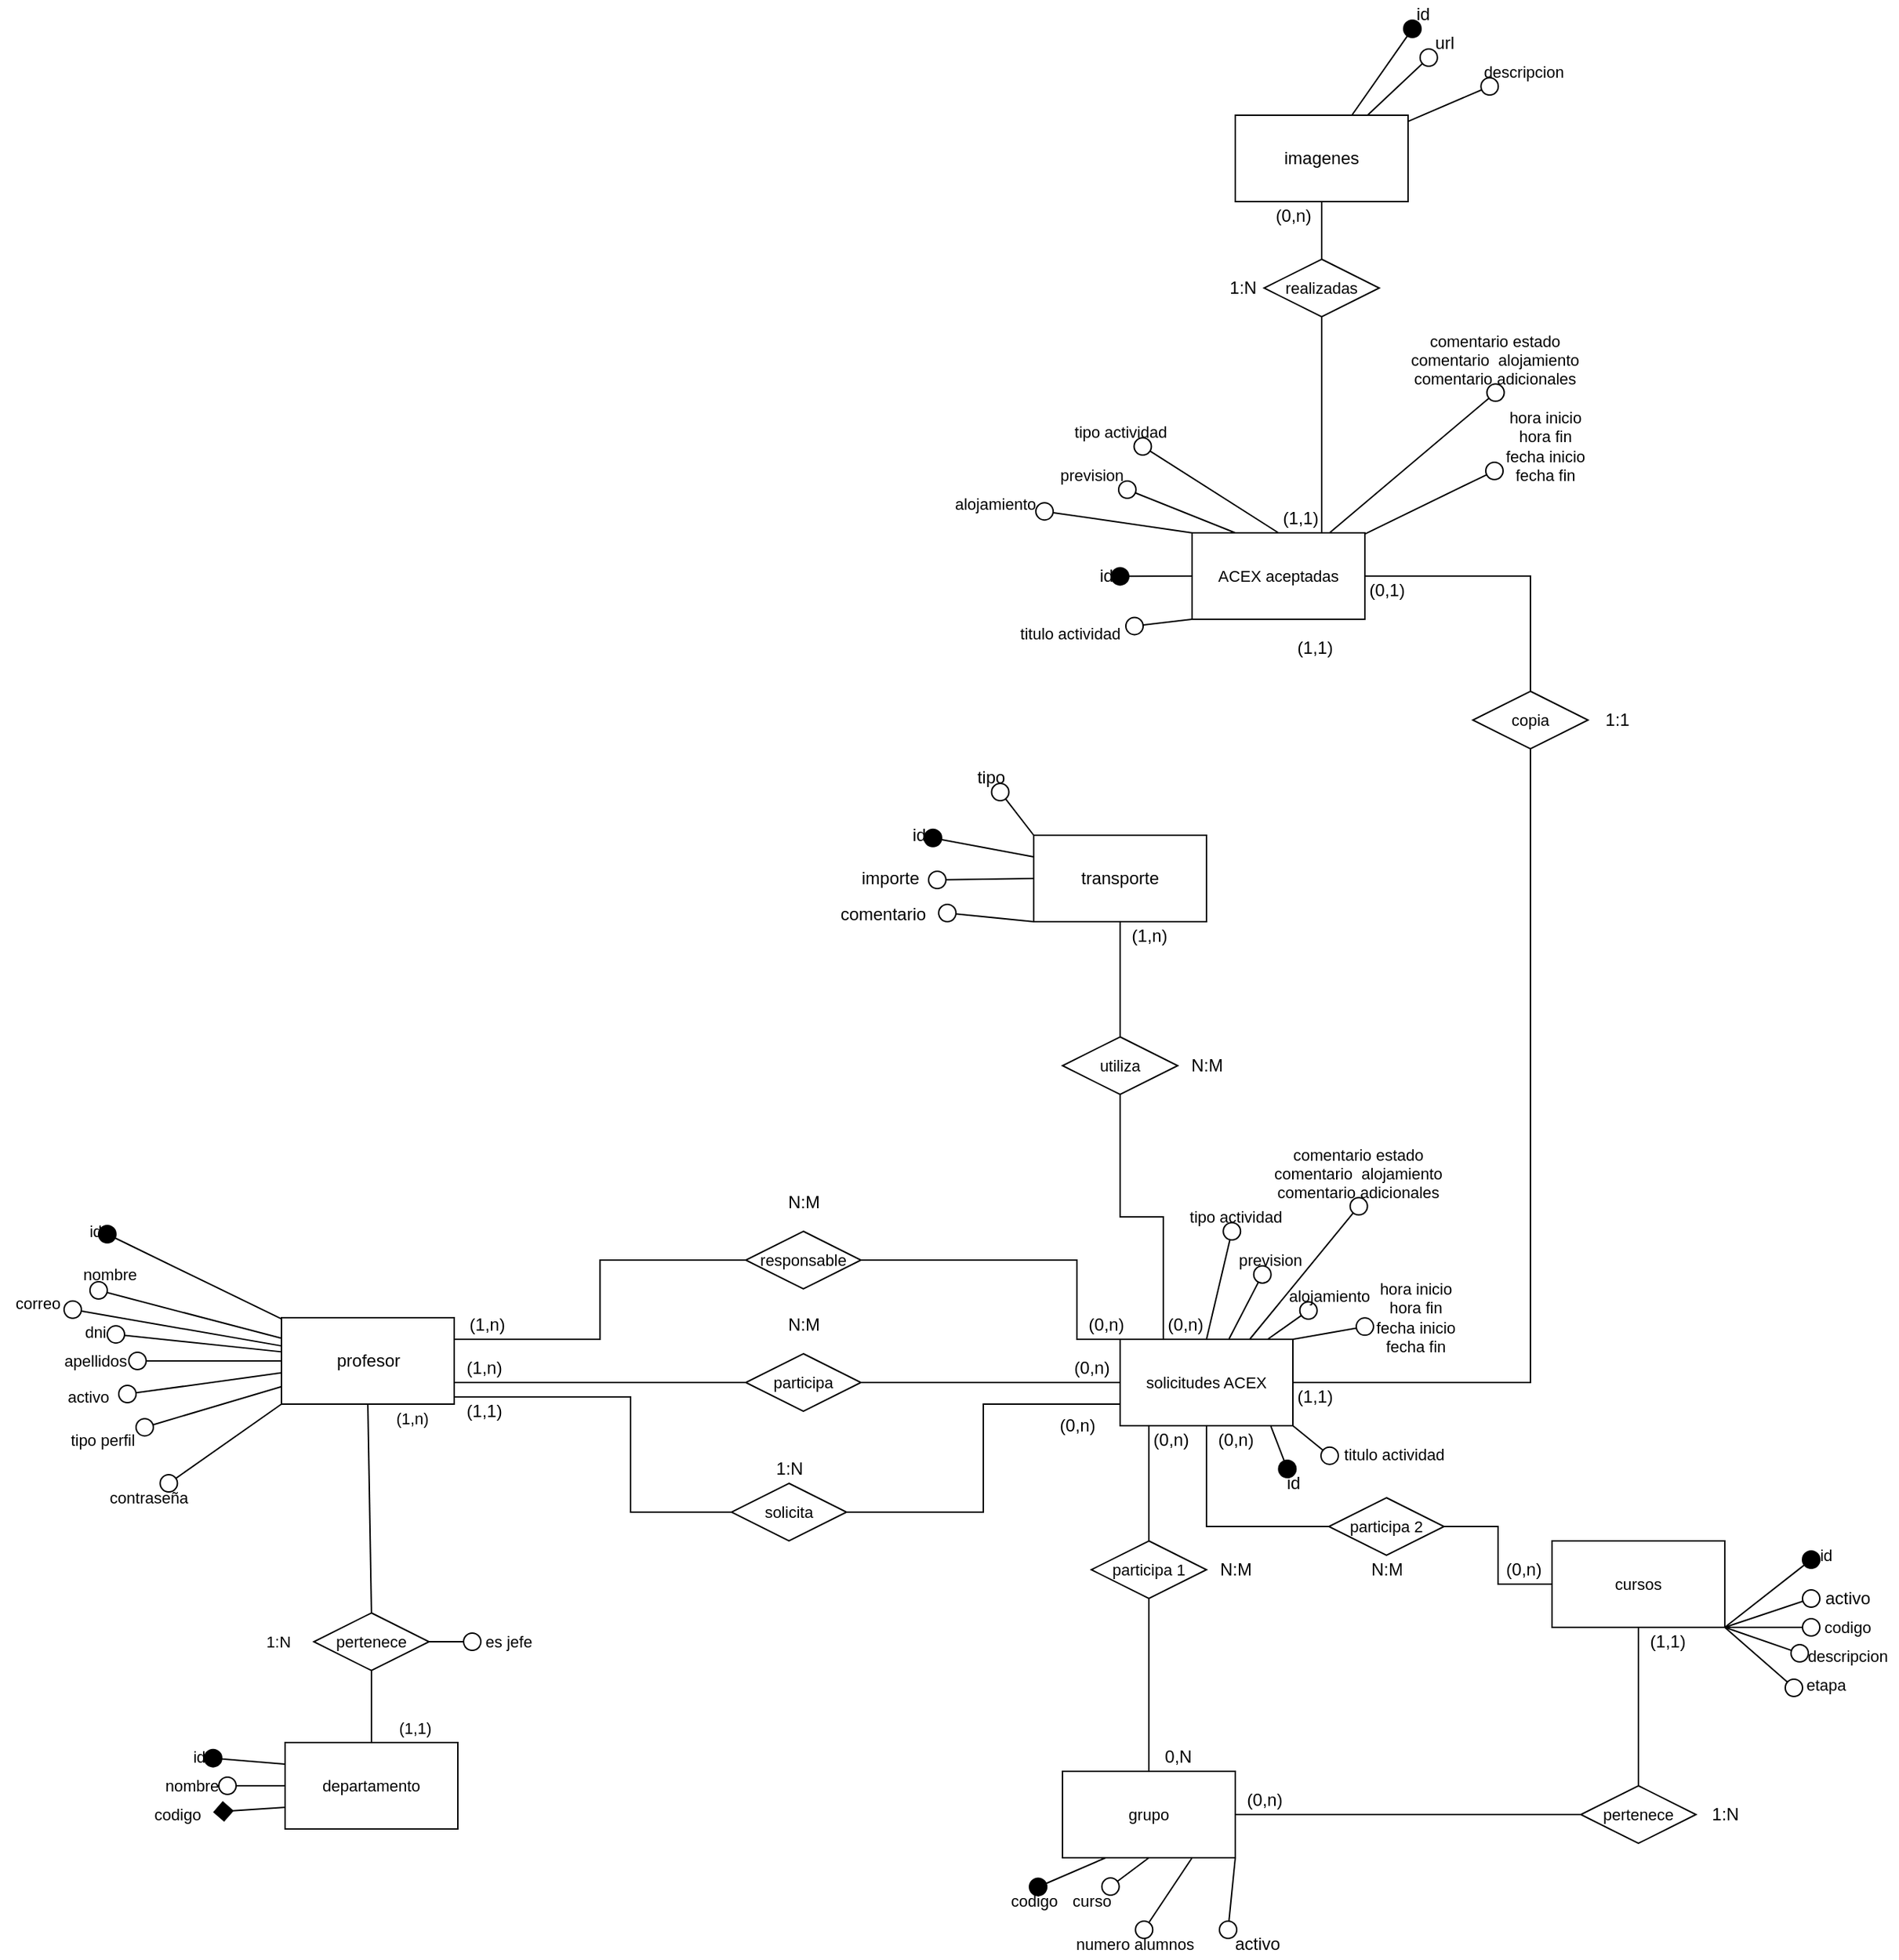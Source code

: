 <mxfile version="19.0.2" type="device"><diagram id="aLbiV9HqxBW7Gw7xj5Fm" name="Página-1"><mxGraphModel dx="2249" dy="2034" grid="1" gridSize="10" guides="1" tooltips="1" connect="1" arrows="1" fold="1" page="1" pageScale="1" pageWidth="827" pageHeight="1169" math="0" shadow="0"><root><mxCell id="0"/><mxCell id="1" parent="0"/><mxCell id="3gWHudCBHlOKcS4b1Oc7-14" style="edgeStyle=none;shape=connector;rounded=0;orthogonalLoop=1;jettySize=auto;html=1;entryX=0.36;entryY=1.05;entryDx=0;entryDy=0;entryPerimeter=0;labelBackgroundColor=default;fontFamily=Helvetica;fontSize=11;fontColor=default;startArrow=none;startFill=0;endArrow=oval;endFill=0;endSize=12;strokeColor=default;" parent="1" source="3gWHudCBHlOKcS4b1Oc7-6" target="3gWHudCBHlOKcS4b1Oc7-10" edge="1"><mxGeometry relative="1" as="geometry"/></mxCell><mxCell id="3gWHudCBHlOKcS4b1Oc7-15" style="edgeStyle=none;shape=connector;rounded=0;orthogonalLoop=1;jettySize=auto;html=1;labelBackgroundColor=default;fontFamily=Helvetica;fontSize=11;fontColor=default;startArrow=none;startFill=0;endArrow=oval;endFill=0;endSize=12;strokeColor=default;" parent="1" source="3gWHudCBHlOKcS4b1Oc7-6" target="3gWHudCBHlOKcS4b1Oc7-11" edge="1"><mxGeometry relative="1" as="geometry"/></mxCell><mxCell id="3gWHudCBHlOKcS4b1Oc7-17" style="edgeStyle=none;shape=connector;rounded=0;orthogonalLoop=1;jettySize=auto;html=1;labelBackgroundColor=default;fontFamily=Helvetica;fontSize=11;fontColor=default;startArrow=none;startFill=0;endArrow=oval;endFill=0;endSize=12;strokeColor=default;" parent="1" source="3gWHudCBHlOKcS4b1Oc7-6" target="3gWHudCBHlOKcS4b1Oc7-12" edge="1"><mxGeometry relative="1" as="geometry"/></mxCell><mxCell id="3gWHudCBHlOKcS4b1Oc7-18" style="edgeStyle=none;shape=connector;rounded=0;orthogonalLoop=1;jettySize=auto;html=1;labelBackgroundColor=default;fontFamily=Helvetica;fontSize=11;fontColor=default;startArrow=none;startFill=0;endArrow=oval;endFill=0;endSize=12;strokeColor=default;" parent="1" source="3gWHudCBHlOKcS4b1Oc7-6" target="3gWHudCBHlOKcS4b1Oc7-13" edge="1"><mxGeometry relative="1" as="geometry"/></mxCell><mxCell id="3gWHudCBHlOKcS4b1Oc7-20" style="edgeStyle=none;shape=connector;rounded=0;orthogonalLoop=1;jettySize=auto;html=1;exitX=0;exitY=1;exitDx=0;exitDy=0;labelBackgroundColor=default;fontFamily=Helvetica;fontSize=11;fontColor=default;startArrow=none;startFill=0;endArrow=oval;endFill=0;endSize=12;strokeColor=default;" parent="1" source="3gWHudCBHlOKcS4b1Oc7-6" target="3gWHudCBHlOKcS4b1Oc7-19" edge="1"><mxGeometry relative="1" as="geometry"/></mxCell><mxCell id="3gWHudCBHlOKcS4b1Oc7-104" style="edgeStyle=none;shape=connector;rounded=0;orthogonalLoop=1;jettySize=auto;html=1;labelBackgroundColor=default;fontFamily=Helvetica;fontSize=11;fontColor=default;startArrow=none;startFill=0;endArrow=oval;endFill=0;endSize=12;strokeColor=default;" parent="1" source="3gWHudCBHlOKcS4b1Oc7-6" target="3gWHudCBHlOKcS4b1Oc7-103" edge="1"><mxGeometry relative="1" as="geometry"><mxPoint x="-352.5" y="723.235" as="targetPoint"/></mxGeometry></mxCell><mxCell id="S6vCmVzYr5Xgs-W6xYdx-2" style="edgeStyle=orthogonalEdgeStyle;rounded=0;orthogonalLoop=1;jettySize=auto;html=1;exitX=1;exitY=0.5;exitDx=0;exitDy=0;entryX=0;entryY=0.5;entryDx=0;entryDy=0;endArrow=none;endFill=0;" parent="1" source="3gWHudCBHlOKcS4b1Oc7-6" target="S6vCmVzYr5Xgs-W6xYdx-1" edge="1"><mxGeometry relative="1" as="geometry"><Array as="points"><mxPoint x="-122" y="710"/><mxPoint y="710"/><mxPoint y="790"/></Array></mxGeometry></mxCell><mxCell id="t_ZXsuRF_0sbjg6oZpXm-5" style="rounded=0;orthogonalLoop=1;jettySize=auto;html=1;entryX=1.075;entryY=0.65;entryDx=0;entryDy=0;entryPerimeter=0;endArrow=oval;endFill=0;startSize=6;endSize=12;" parent="1" source="3gWHudCBHlOKcS4b1Oc7-6" edge="1"><mxGeometry relative="1" as="geometry"><mxPoint x="-349.5" y="708" as="targetPoint"/></mxGeometry></mxCell><mxCell id="t_ZXsuRF_0sbjg6oZpXm-6" style="edgeStyle=none;rounded=0;orthogonalLoop=1;jettySize=auto;html=1;entryX=0.95;entryY=0.6;entryDx=0;entryDy=0;entryPerimeter=0;endArrow=oval;endFill=1;startSize=6;endSize=12;shadow=0;labelBackgroundColor=#0A0A0A;startFill=0;" parent="1" source="3gWHudCBHlOKcS4b1Oc7-6" target="3gWHudCBHlOKcS4b1Oc7-8" edge="1"><mxGeometry relative="1" as="geometry"/></mxCell><mxCell id="3gWHudCBHlOKcS4b1Oc7-6" value="profesor" style="rounded=0;whiteSpace=wrap;html=1;" parent="1" vertex="1"><mxGeometry x="-242.5" y="655" width="120" height="60" as="geometry"/></mxCell><mxCell id="3gWHudCBHlOKcS4b1Oc7-8" value="id" style="text;html=1;align=center;verticalAlign=middle;resizable=0;points=[];autosize=1;strokeColor=none;fillColor=none;fontSize=11;fontFamily=Helvetica;fontColor=default;" parent="1" vertex="1"><mxGeometry x="-382.5" y="585" width="20" height="20" as="geometry"/></mxCell><mxCell id="3gWHudCBHlOKcS4b1Oc7-10" value="nombre" style="text;html=1;align=center;verticalAlign=middle;resizable=0;points=[];autosize=1;strokeColor=none;fillColor=none;fontSize=11;fontFamily=Helvetica;fontColor=default;" parent="1" vertex="1"><mxGeometry x="-387.5" y="615" width="50" height="20" as="geometry"/></mxCell><mxCell id="3gWHudCBHlOKcS4b1Oc7-11" value="dni&lt;br&gt;" style="text;html=1;align=center;verticalAlign=middle;resizable=0;points=[];autosize=1;strokeColor=none;fillColor=none;fontSize=11;fontFamily=Helvetica;fontColor=default;" parent="1" vertex="1"><mxGeometry x="-387.5" y="655" width="30" height="20" as="geometry"/></mxCell><mxCell id="3gWHudCBHlOKcS4b1Oc7-12" value="apellidos" style="text;html=1;align=center;verticalAlign=middle;resizable=0;points=[];autosize=1;strokeColor=none;fillColor=none;fontSize=11;fontFamily=Helvetica;fontColor=default;" parent="1" vertex="1"><mxGeometry x="-402.5" y="675" width="60" height="20" as="geometry"/></mxCell><mxCell id="3gWHudCBHlOKcS4b1Oc7-13" value="correo" style="text;html=1;align=center;verticalAlign=middle;resizable=0;points=[];autosize=1;strokeColor=none;fillColor=none;fontSize=11;fontFamily=Helvetica;fontColor=default;" parent="1" vertex="1"><mxGeometry x="-437.5" y="635" width="50" height="20" as="geometry"/></mxCell><mxCell id="3gWHudCBHlOKcS4b1Oc7-19" value="contraseña" style="text;html=1;align=center;verticalAlign=middle;resizable=0;points=[];autosize=1;strokeColor=none;fillColor=none;fontSize=11;fontFamily=Helvetica;fontColor=default;" parent="1" vertex="1"><mxGeometry x="-370" y="770" width="70" height="20" as="geometry"/></mxCell><mxCell id="3gWHudCBHlOKcS4b1Oc7-32" style="edgeStyle=none;shape=connector;rounded=0;orthogonalLoop=1;jettySize=auto;html=1;exitX=0;exitY=0.75;exitDx=0;exitDy=0;labelBackgroundColor=default;fontFamily=Helvetica;fontSize=11;fontColor=default;startArrow=none;startFill=0;endArrow=diamond;endFill=1;endSize=12;strokeColor=default;" parent="1" source="3gWHudCBHlOKcS4b1Oc7-21" target="3gWHudCBHlOKcS4b1Oc7-30" edge="1"><mxGeometry relative="1" as="geometry"><mxPoint x="-250" y="1010" as="targetPoint"/></mxGeometry></mxCell><mxCell id="3gWHudCBHlOKcS4b1Oc7-33" style="edgeStyle=none;shape=connector;rounded=0;orthogonalLoop=1;jettySize=auto;html=1;exitX=0;exitY=0.5;exitDx=0;exitDy=0;labelBackgroundColor=default;fontFamily=Helvetica;fontSize=11;fontColor=default;startArrow=none;startFill=0;endArrow=oval;endFill=0;endSize=12;strokeColor=default;" parent="1" source="3gWHudCBHlOKcS4b1Oc7-21" target="3gWHudCBHlOKcS4b1Oc7-31" edge="1"><mxGeometry relative="1" as="geometry"/></mxCell><mxCell id="3gWHudCBHlOKcS4b1Oc7-34" style="edgeStyle=none;shape=connector;rounded=0;orthogonalLoop=1;jettySize=auto;html=1;exitX=0;exitY=0.25;exitDx=0;exitDy=0;labelBackgroundColor=default;fontFamily=Helvetica;fontSize=11;fontColor=default;startArrow=none;startFill=0;endArrow=oval;endFill=1;endSize=12;strokeColor=default;" parent="1" source="3gWHudCBHlOKcS4b1Oc7-21" target="3gWHudCBHlOKcS4b1Oc7-29" edge="1"><mxGeometry relative="1" as="geometry"/></mxCell><mxCell id="3gWHudCBHlOKcS4b1Oc7-21" value="departamento" style="rounded=0;whiteSpace=wrap;html=1;fontFamily=Helvetica;fontSize=11;fontColor=default;" parent="1" vertex="1"><mxGeometry x="-240" y="950" width="120" height="60" as="geometry"/></mxCell><mxCell id="3gWHudCBHlOKcS4b1Oc7-24" style="edgeStyle=none;shape=connector;rounded=0;orthogonalLoop=1;jettySize=auto;html=1;exitX=0.5;exitY=0;exitDx=0;exitDy=0;labelBackgroundColor=default;fontFamily=Helvetica;fontSize=11;fontColor=default;startArrow=none;startFill=0;endArrow=none;endFill=0;endSize=12;strokeColor=default;entryX=0.5;entryY=1;entryDx=0;entryDy=0;" parent="1" source="3gWHudCBHlOKcS4b1Oc7-23" target="3gWHudCBHlOKcS4b1Oc7-6" edge="1"><mxGeometry relative="1" as="geometry"><mxPoint x="220" y="770" as="targetPoint"/></mxGeometry></mxCell><mxCell id="3gWHudCBHlOKcS4b1Oc7-25" style="edgeStyle=none;shape=connector;rounded=0;orthogonalLoop=1;jettySize=auto;html=1;exitX=0.5;exitY=1;exitDx=0;exitDy=0;labelBackgroundColor=default;fontFamily=Helvetica;fontSize=11;fontColor=default;startArrow=none;startFill=0;endArrow=none;endFill=0;endSize=12;strokeColor=default;entryX=0.5;entryY=0;entryDx=0;entryDy=0;" parent="1" source="3gWHudCBHlOKcS4b1Oc7-23" target="3gWHudCBHlOKcS4b1Oc7-21" edge="1"><mxGeometry relative="1" as="geometry"><mxPoint x="225" y="960" as="targetPoint"/></mxGeometry></mxCell><mxCell id="3gWHudCBHlOKcS4b1Oc7-43" style="edgeStyle=orthogonalEdgeStyle;shape=connector;rounded=0;orthogonalLoop=1;jettySize=auto;html=1;exitX=1;exitY=0.5;exitDx=0;exitDy=0;labelBackgroundColor=default;fontFamily=Helvetica;fontSize=11;fontColor=default;startArrow=none;startFill=0;endArrow=oval;endFill=0;endSize=12;strokeColor=default;" parent="1" source="3gWHudCBHlOKcS4b1Oc7-23" target="3gWHudCBHlOKcS4b1Oc7-41" edge="1"><mxGeometry relative="1" as="geometry"/></mxCell><mxCell id="3gWHudCBHlOKcS4b1Oc7-23" value="pertenece" style="rhombus;whiteSpace=wrap;html=1;fontFamily=Helvetica;fontSize=11;fontColor=default;" parent="1" vertex="1"><mxGeometry x="-220" y="860" width="80" height="40" as="geometry"/></mxCell><mxCell id="3gWHudCBHlOKcS4b1Oc7-26" value="(1,n)" style="text;html=1;align=center;verticalAlign=middle;resizable=0;points=[];autosize=1;strokeColor=none;fillColor=none;fontSize=11;fontFamily=Helvetica;fontColor=default;" parent="1" vertex="1"><mxGeometry x="-172.5" y="715" width="40" height="20" as="geometry"/></mxCell><mxCell id="3gWHudCBHlOKcS4b1Oc7-27" value="(1,1)" style="text;html=1;align=center;verticalAlign=middle;resizable=0;points=[];autosize=1;strokeColor=none;fillColor=none;fontSize=11;fontFamily=Helvetica;fontColor=default;" parent="1" vertex="1"><mxGeometry x="-170" y="930" width="40" height="20" as="geometry"/></mxCell><mxCell id="3gWHudCBHlOKcS4b1Oc7-28" value="1:N" style="text;html=1;align=center;verticalAlign=middle;resizable=0;points=[];autosize=1;strokeColor=none;fillColor=none;fontSize=11;fontFamily=Helvetica;fontColor=default;" parent="1" vertex="1"><mxGeometry x="-260" y="870" width="30" height="20" as="geometry"/></mxCell><mxCell id="3gWHudCBHlOKcS4b1Oc7-29" value="id" style="text;html=1;align=center;verticalAlign=middle;resizable=0;points=[];autosize=1;strokeColor=none;fillColor=none;fontSize=11;fontFamily=Helvetica;fontColor=default;" parent="1" vertex="1"><mxGeometry x="-310" y="950" width="20" height="20" as="geometry"/></mxCell><mxCell id="3gWHudCBHlOKcS4b1Oc7-30" value="codigo&lt;br&gt;" style="text;html=1;align=center;verticalAlign=middle;resizable=0;points=[];autosize=1;strokeColor=none;fillColor=none;fontSize=11;fontFamily=Helvetica;fontColor=default;" parent="1" vertex="1"><mxGeometry x="-340" y="990" width="50" height="20" as="geometry"/></mxCell><mxCell id="3gWHudCBHlOKcS4b1Oc7-31" value="nombre" style="text;html=1;align=center;verticalAlign=middle;resizable=0;points=[];autosize=1;strokeColor=none;fillColor=none;fontSize=11;fontFamily=Helvetica;fontColor=default;" parent="1" vertex="1"><mxGeometry x="-330" y="970" width="50" height="20" as="geometry"/></mxCell><mxCell id="3gWHudCBHlOKcS4b1Oc7-41" value="es jefe" style="text;html=1;align=center;verticalAlign=middle;resizable=0;points=[];autosize=1;strokeColor=none;fillColor=none;fontSize=11;fontFamily=Helvetica;fontColor=default;" parent="1" vertex="1"><mxGeometry x="-110" y="870" width="50" height="20" as="geometry"/></mxCell><mxCell id="3gWHudCBHlOKcS4b1Oc7-44" value="activo" style="text;html=1;align=center;verticalAlign=middle;resizable=0;points=[];autosize=1;strokeColor=none;fillColor=none;fontSize=11;fontFamily=Helvetica;fontColor=default;rounded=0;shadow=0;" parent="1" vertex="1"><mxGeometry x="-397.5" y="700" width="40" height="20" as="geometry"/></mxCell><mxCell id="3gWHudCBHlOKcS4b1Oc7-49" style="edgeStyle=none;shape=connector;rounded=0;orthogonalLoop=1;jettySize=auto;html=1;exitX=1;exitY=0.5;exitDx=0;exitDy=0;labelBackgroundColor=default;fontFamily=Helvetica;fontSize=11;fontColor=default;startArrow=none;startFill=0;endArrow=oval;endFill=0;endSize=12;strokeColor=default;" parent="1" edge="1"><mxGeometry relative="1" as="geometry"><mxPoint x="190" y="680" as="sourcePoint"/><mxPoint x="190" y="680" as="targetPoint"/></mxGeometry></mxCell><mxCell id="t_ZXsuRF_0sbjg6oZpXm-16" style="edgeStyle=none;rounded=0;orthogonalLoop=1;jettySize=auto;html=1;exitX=1;exitY=1;exitDx=0;exitDy=0;entryX=0;entryY=0.5;entryDx=0;entryDy=0;entryPerimeter=0;shadow=0;labelBackgroundColor=#0A0A0A;startFill=0;endArrow=oval;endFill=0;endSize=12;" parent="1" source="3gWHudCBHlOKcS4b1Oc7-64" target="3gWHudCBHlOKcS4b1Oc7-66" edge="1"><mxGeometry relative="1" as="geometry"/></mxCell><mxCell id="t_ZXsuRF_0sbjg6oZpXm-18" style="edgeStyle=none;rounded=0;orthogonalLoop=1;jettySize=auto;html=1;exitX=1;exitY=1;exitDx=0;exitDy=0;entryX=0.029;entryY=0.4;entryDx=0;entryDy=0;entryPerimeter=0;shadow=0;labelBackgroundColor=#0A0A0A;startFill=0;endArrow=oval;endFill=0;endSize=12;" parent="1" source="3gWHudCBHlOKcS4b1Oc7-64" target="3gWHudCBHlOKcS4b1Oc7-67" edge="1"><mxGeometry relative="1" as="geometry"/></mxCell><mxCell id="t_ZXsuRF_0sbjg6oZpXm-19" style="edgeStyle=none;rounded=0;orthogonalLoop=1;jettySize=auto;html=1;exitX=1;exitY=1;exitDx=0;exitDy=0;entryX=-0.05;entryY=0.6;entryDx=0;entryDy=0;entryPerimeter=0;shadow=0;labelBackgroundColor=#0A0A0A;startFill=0;endArrow=oval;endFill=0;endSize=12;" parent="1" source="3gWHudCBHlOKcS4b1Oc7-64" target="3gWHudCBHlOKcS4b1Oc7-68" edge="1"><mxGeometry relative="1" as="geometry"/></mxCell><mxCell id="t_ZXsuRF_0sbjg6oZpXm-20" style="edgeStyle=none;rounded=0;orthogonalLoop=1;jettySize=auto;html=1;exitX=1;exitY=1;exitDx=0;exitDy=0;entryX=0;entryY=0.5;entryDx=0;entryDy=0;entryPerimeter=0;shadow=0;labelBackgroundColor=#0A0A0A;startFill=0;endArrow=oval;endFill=0;endSize=12;" parent="1" source="3gWHudCBHlOKcS4b1Oc7-64" target="S6vCmVzYr5Xgs-W6xYdx-15" edge="1"><mxGeometry relative="1" as="geometry"/></mxCell><mxCell id="t_ZXsuRF_0sbjg6oZpXm-21" style="edgeStyle=none;rounded=0;orthogonalLoop=1;jettySize=auto;html=1;exitX=1;exitY=1;exitDx=0;exitDy=0;entryX=0;entryY=0.65;entryDx=0;entryDy=0;entryPerimeter=0;shadow=0;labelBackgroundColor=#0A0A0A;startFill=0;endArrow=oval;endFill=1;endSize=12;" parent="1" source="3gWHudCBHlOKcS4b1Oc7-64" target="3gWHudCBHlOKcS4b1Oc7-65" edge="1"><mxGeometry relative="1" as="geometry"/></mxCell><mxCell id="3Nn-a9NeeV98uaJ4bR6z-7" style="edgeStyle=orthogonalEdgeStyle;rounded=0;orthogonalLoop=1;jettySize=auto;html=1;exitX=0;exitY=0.5;exitDx=0;exitDy=0;entryX=1;entryY=0.5;entryDx=0;entryDy=0;endArrow=none;endFill=0;endSize=12;" parent="1" source="3gWHudCBHlOKcS4b1Oc7-64" target="3Nn-a9NeeV98uaJ4bR6z-6" edge="1"><mxGeometry relative="1" as="geometry"/></mxCell><mxCell id="3gWHudCBHlOKcS4b1Oc7-64" value="cursos" style="whiteSpace=wrap;html=1;fontFamily=Helvetica;fontSize=11;fontColor=default;" parent="1" vertex="1"><mxGeometry x="640" y="810" width="120" height="60" as="geometry"/></mxCell><mxCell id="3gWHudCBHlOKcS4b1Oc7-65" value="id" style="text;html=1;align=center;verticalAlign=middle;resizable=0;points=[];autosize=1;strokeColor=none;fillColor=none;fontSize=11;fontFamily=Helvetica;fontColor=default;" parent="1" vertex="1"><mxGeometry x="820" y="810" width="20" height="20" as="geometry"/></mxCell><mxCell id="3gWHudCBHlOKcS4b1Oc7-66" value="codigo" style="text;html=1;align=center;verticalAlign=middle;resizable=0;points=[];autosize=1;strokeColor=none;fillColor=none;fontSize=11;fontFamily=Helvetica;fontColor=default;" parent="1" vertex="1"><mxGeometry x="820" y="860" width="50" height="20" as="geometry"/></mxCell><mxCell id="3gWHudCBHlOKcS4b1Oc7-67" value="descripcion" style="text;html=1;align=center;verticalAlign=middle;resizable=0;points=[];autosize=1;strokeColor=none;fillColor=none;fontSize=11;fontFamily=Helvetica;fontColor=default;" parent="1" vertex="1"><mxGeometry x="810" y="880" width="70" height="20" as="geometry"/></mxCell><mxCell id="3gWHudCBHlOKcS4b1Oc7-68" value="etapa" style="text;html=1;align=center;verticalAlign=middle;resizable=0;points=[];autosize=1;strokeColor=none;fillColor=none;fontSize=11;fontFamily=Helvetica;fontColor=default;" parent="1" vertex="1"><mxGeometry x="810" y="900" width="40" height="20" as="geometry"/></mxCell><mxCell id="3gWHudCBHlOKcS4b1Oc7-77" style="edgeStyle=none;shape=connector;rounded=0;orthogonalLoop=1;jettySize=auto;html=1;exitX=0.25;exitY=1;exitDx=0;exitDy=0;entryX=0.561;entryY=0.012;entryDx=0;entryDy=0;entryPerimeter=0;labelBackgroundColor=default;fontFamily=Helvetica;fontSize=11;fontColor=default;startArrow=none;startFill=0;endArrow=oval;endFill=1;endSize=12;strokeColor=default;" parent="1" source="3gWHudCBHlOKcS4b1Oc7-73" target="3gWHudCBHlOKcS4b1Oc7-74" edge="1"><mxGeometry relative="1" as="geometry"/></mxCell><mxCell id="3gWHudCBHlOKcS4b1Oc7-78" style="edgeStyle=none;shape=connector;rounded=0;orthogonalLoop=1;jettySize=auto;html=1;exitX=0.5;exitY=1;exitDx=0;exitDy=0;labelBackgroundColor=default;fontFamily=Helvetica;fontSize=11;fontColor=default;startArrow=none;startFill=0;endArrow=oval;endFill=0;endSize=12;strokeColor=default;" parent="1" source="3gWHudCBHlOKcS4b1Oc7-73" target="3gWHudCBHlOKcS4b1Oc7-75" edge="1"><mxGeometry relative="1" as="geometry"/></mxCell><mxCell id="3gWHudCBHlOKcS4b1Oc7-79" style="edgeStyle=none;shape=connector;rounded=0;orthogonalLoop=1;jettySize=auto;html=1;exitX=0.75;exitY=1;exitDx=0;exitDy=0;labelBackgroundColor=default;fontFamily=Helvetica;fontSize=11;fontColor=default;startArrow=none;startFill=0;endArrow=oval;endFill=0;endSize=12;strokeColor=default;" parent="1" source="3gWHudCBHlOKcS4b1Oc7-73" target="3gWHudCBHlOKcS4b1Oc7-76" edge="1"><mxGeometry relative="1" as="geometry"/></mxCell><mxCell id="S6vCmVzYr5Xgs-W6xYdx-14" style="rounded=0;orthogonalLoop=1;jettySize=auto;html=1;exitX=1;exitY=1;exitDx=0;exitDy=0;entryX=0.1;entryY=0;entryDx=0;entryDy=0;entryPerimeter=0;endArrow=oval;endFill=0;endSize=12;" parent="1" source="3gWHudCBHlOKcS4b1Oc7-73" target="S6vCmVzYr5Xgs-W6xYdx-13" edge="1"><mxGeometry relative="1" as="geometry"/></mxCell><mxCell id="t_ZXsuRF_0sbjg6oZpXm-8" style="edgeStyle=orthogonalEdgeStyle;rounded=0;orthogonalLoop=1;jettySize=auto;html=1;exitX=0.5;exitY=0;exitDx=0;exitDy=0;entryX=0.5;entryY=1;entryDx=0;entryDy=0;shadow=0;labelBackgroundColor=#0A0A0A;startFill=0;endArrow=none;endFill=0;startSize=6;endSize=12;" parent="1" source="3gWHudCBHlOKcS4b1Oc7-73" target="3gWHudCBHlOKcS4b1Oc7-132" edge="1"><mxGeometry relative="1" as="geometry"/></mxCell><mxCell id="t_ZXsuRF_0sbjg6oZpXm-10" style="edgeStyle=orthogonalEdgeStyle;rounded=0;orthogonalLoop=1;jettySize=auto;html=1;exitX=1;exitY=0.5;exitDx=0;exitDy=0;entryX=0;entryY=0.5;entryDx=0;entryDy=0;shadow=0;labelBackgroundColor=#0A0A0A;startFill=1;endArrow=none;endFill=0;" parent="1" source="3gWHudCBHlOKcS4b1Oc7-73" target="3gWHudCBHlOKcS4b1Oc7-136" edge="1"><mxGeometry relative="1" as="geometry"/></mxCell><mxCell id="3gWHudCBHlOKcS4b1Oc7-73" value="grupo" style="whiteSpace=wrap;html=1;fontFamily=Helvetica;fontSize=11;fontColor=default;" parent="1" vertex="1"><mxGeometry x="300" y="970" width="120" height="60" as="geometry"/></mxCell><mxCell id="3gWHudCBHlOKcS4b1Oc7-74" value="codigo" style="text;html=1;align=center;verticalAlign=middle;resizable=0;points=[];autosize=1;strokeColor=none;fillColor=none;fontSize=11;fontFamily=Helvetica;fontColor=default;" parent="1" vertex="1"><mxGeometry x="255" y="1050" width="50" height="20" as="geometry"/></mxCell><mxCell id="3gWHudCBHlOKcS4b1Oc7-75" value="curso" style="text;html=1;align=center;verticalAlign=middle;resizable=0;points=[];autosize=1;strokeColor=none;fillColor=none;fontSize=11;fontFamily=Helvetica;fontColor=default;" parent="1" vertex="1"><mxGeometry x="300" y="1050" width="40" height="20" as="geometry"/></mxCell><mxCell id="3gWHudCBHlOKcS4b1Oc7-76" value="numero alumnos" style="text;html=1;align=center;verticalAlign=middle;resizable=0;points=[];autosize=1;strokeColor=none;fillColor=none;fontSize=11;fontFamily=Helvetica;fontColor=default;" parent="1" vertex="1"><mxGeometry x="300" y="1080" width="100" height="20" as="geometry"/></mxCell><mxCell id="3gWHudCBHlOKcS4b1Oc7-92" style="edgeStyle=none;shape=connector;rounded=0;orthogonalLoop=1;jettySize=auto;html=1;exitX=1;exitY=0;exitDx=0;exitDy=0;labelBackgroundColor=default;fontFamily=Helvetica;fontSize=11;fontColor=default;startArrow=none;startFill=0;endArrow=oval;endFill=0;endSize=12;strokeColor=default;" parent="1" source="3gWHudCBHlOKcS4b1Oc7-80" target="3gWHudCBHlOKcS4b1Oc7-86" edge="1"><mxGeometry relative="1" as="geometry"/></mxCell><mxCell id="3gWHudCBHlOKcS4b1Oc7-95" style="edgeStyle=none;shape=connector;rounded=0;orthogonalLoop=1;jettySize=auto;html=1;exitX=0.5;exitY=0;exitDx=0;exitDy=0;labelBackgroundColor=default;fontFamily=Helvetica;fontSize=11;fontColor=default;startArrow=none;startFill=0;endArrow=oval;endFill=0;endSize=12;strokeColor=default;" parent="1" source="3gWHudCBHlOKcS4b1Oc7-80" target="3gWHudCBHlOKcS4b1Oc7-83" edge="1"><mxGeometry relative="1" as="geometry"/></mxCell><mxCell id="3gWHudCBHlOKcS4b1Oc7-96" style="edgeStyle=none;shape=connector;rounded=0;orthogonalLoop=1;jettySize=auto;html=1;labelBackgroundColor=default;fontFamily=Helvetica;fontSize=11;fontColor=default;startArrow=none;startFill=0;endArrow=oval;endFill=0;endSize=12;strokeColor=default;" parent="1" source="3gWHudCBHlOKcS4b1Oc7-80" target="3gWHudCBHlOKcS4b1Oc7-84" edge="1"><mxGeometry relative="1" as="geometry"><mxPoint x="460" y="640" as="sourcePoint"/></mxGeometry></mxCell><mxCell id="3gWHudCBHlOKcS4b1Oc7-99" style="edgeStyle=none;shape=connector;rounded=0;orthogonalLoop=1;jettySize=auto;html=1;labelBackgroundColor=default;fontFamily=Helvetica;fontSize=11;fontColor=default;startArrow=none;startFill=0;endArrow=oval;endFill=0;endSize=12;strokeColor=default;" parent="1" source="3gWHudCBHlOKcS4b1Oc7-80" target="3gWHudCBHlOKcS4b1Oc7-87" edge="1"><mxGeometry relative="1" as="geometry"/></mxCell><mxCell id="3gWHudCBHlOKcS4b1Oc7-105" style="edgeStyle=none;shape=connector;rounded=0;orthogonalLoop=1;jettySize=auto;html=1;exitX=0.75;exitY=0;exitDx=0;exitDy=0;entryX=0.506;entryY=1.065;entryDx=0;entryDy=0;entryPerimeter=0;labelBackgroundColor=default;fontFamily=Helvetica;fontSize=11;fontColor=default;startArrow=none;startFill=0;endArrow=oval;endFill=0;endSize=12;strokeColor=default;arcSize=20;" parent="1" source="3gWHudCBHlOKcS4b1Oc7-80" target="3gWHudCBHlOKcS4b1Oc7-93" edge="1"><mxGeometry relative="1" as="geometry"/></mxCell><mxCell id="3gWHudCBHlOKcS4b1Oc7-127" style="edgeStyle=orthogonalEdgeStyle;shape=connector;rounded=0;orthogonalLoop=1;jettySize=auto;html=1;exitX=1;exitY=0.5;exitDx=0;exitDy=0;entryX=0.5;entryY=1;entryDx=0;entryDy=0;labelBackgroundColor=default;fontFamily=Helvetica;fontSize=11;fontColor=default;startArrow=none;startFill=0;endArrow=none;endFill=0;endSize=12;strokeColor=default;" parent="1" source="3gWHudCBHlOKcS4b1Oc7-80" target="3gWHudCBHlOKcS4b1Oc7-126" edge="1"><mxGeometry relative="1" as="geometry"/></mxCell><mxCell id="3gWHudCBHlOKcS4b1Oc7-82" value="titulo actividad" style="text;html=1;align=center;verticalAlign=middle;resizable=0;points=[];autosize=1;strokeColor=none;fillColor=none;fontSize=11;fontFamily=Helvetica;fontColor=default;" parent="1" vertex="1"><mxGeometry x="485" y="740" width="90" height="20" as="geometry"/></mxCell><mxCell id="3gWHudCBHlOKcS4b1Oc7-83" value="tipo actividad" style="text;html=1;align=center;verticalAlign=middle;resizable=0;points=[];autosize=1;strokeColor=none;fillColor=none;fontSize=11;fontFamily=Helvetica;fontColor=default;" parent="1" vertex="1"><mxGeometry x="380" y="575" width="80" height="20" as="geometry"/></mxCell><mxCell id="3gWHudCBHlOKcS4b1Oc7-84" value="prevision" style="text;html=1;align=center;verticalAlign=middle;resizable=0;points=[];autosize=1;strokeColor=none;fillColor=none;fontSize=11;fontFamily=Helvetica;fontColor=default;" parent="1" vertex="1"><mxGeometry x="414" y="605" width="60" height="20" as="geometry"/></mxCell><mxCell id="3gWHudCBHlOKcS4b1Oc7-86" value="hora inicio&lt;br&gt;hora fin&lt;br&gt;fecha inicio&lt;br&gt;fecha fin" style="text;html=1;align=center;verticalAlign=middle;resizable=0;points=[];autosize=1;strokeColor=none;fillColor=none;fontSize=11;fontFamily=Helvetica;fontColor=default;" parent="1" vertex="1"><mxGeometry x="510" y="625" width="70" height="60" as="geometry"/></mxCell><mxCell id="3gWHudCBHlOKcS4b1Oc7-87" value="alojamiento" style="text;html=1;align=center;verticalAlign=middle;resizable=0;points=[];autosize=1;strokeColor=none;fillColor=none;fontSize=11;fontFamily=Helvetica;fontColor=default;" parent="1" vertex="1"><mxGeometry x="450" y="630" width="70" height="20" as="geometry"/></mxCell><mxCell id="3gWHudCBHlOKcS4b1Oc7-93" value="comentario estado&lt;br&gt;comentario&amp;nbsp; alojamiento&lt;br&gt;comentario adicionales" style="text;html=1;align=center;verticalAlign=middle;resizable=0;points=[];autosize=1;strokeColor=none;fillColor=none;fontSize=11;fontFamily=Helvetica;fontColor=default;" parent="1" vertex="1"><mxGeometry x="440" y="535" width="130" height="40" as="geometry"/></mxCell><mxCell id="3gWHudCBHlOKcS4b1Oc7-103" value="tipo perfil" style="text;html=1;align=center;verticalAlign=middle;resizable=0;points=[];autosize=1;strokeColor=none;fillColor=none;fontSize=11;fontFamily=Helvetica;fontColor=default;" parent="1" vertex="1"><mxGeometry x="-397.5" y="730" width="60" height="20" as="geometry"/></mxCell><mxCell id="3gWHudCBHlOKcS4b1Oc7-107" style="edgeStyle=none;shape=connector;rounded=0;orthogonalLoop=1;jettySize=auto;html=1;labelBackgroundColor=default;fontFamily=Helvetica;fontSize=11;fontColor=default;startArrow=none;startFill=0;endArrow=oval;endFill=0;endSize=12;strokeColor=default;" parent="1" source="3gWHudCBHlOKcS4b1Oc7-115" target="3gWHudCBHlOKcS4b1Oc7-120" edge="1"><mxGeometry relative="1" as="geometry"/></mxCell><mxCell id="3gWHudCBHlOKcS4b1Oc7-108" style="edgeStyle=none;shape=connector;rounded=0;orthogonalLoop=1;jettySize=auto;html=1;exitX=0.5;exitY=0;exitDx=0;exitDy=0;labelBackgroundColor=default;fontFamily=Helvetica;fontSize=11;fontColor=default;startArrow=none;startFill=0;endArrow=oval;endFill=0;endSize=12;strokeColor=default;" parent="1" source="3gWHudCBHlOKcS4b1Oc7-115" target="3gWHudCBHlOKcS4b1Oc7-117" edge="1"><mxGeometry relative="1" as="geometry"/></mxCell><mxCell id="3gWHudCBHlOKcS4b1Oc7-109" style="edgeStyle=none;shape=connector;rounded=0;orthogonalLoop=1;jettySize=auto;html=1;exitX=0.25;exitY=0;exitDx=0;exitDy=0;labelBackgroundColor=default;fontFamily=Helvetica;fontSize=11;fontColor=default;startArrow=none;startFill=0;endArrow=oval;endFill=0;endSize=12;strokeColor=default;" parent="1" source="3gWHudCBHlOKcS4b1Oc7-115" target="3gWHudCBHlOKcS4b1Oc7-118" edge="1"><mxGeometry relative="1" as="geometry"/></mxCell><mxCell id="3gWHudCBHlOKcS4b1Oc7-112" style="edgeStyle=none;shape=connector;rounded=0;orthogonalLoop=1;jettySize=auto;html=1;exitX=0;exitY=0;exitDx=0;exitDy=0;labelBackgroundColor=default;fontFamily=Helvetica;fontSize=11;fontColor=default;startArrow=none;startFill=0;endArrow=oval;endFill=0;endSize=12;strokeColor=default;" parent="1" source="3gWHudCBHlOKcS4b1Oc7-115" target="3gWHudCBHlOKcS4b1Oc7-121" edge="1"><mxGeometry relative="1" as="geometry"/></mxCell><mxCell id="3gWHudCBHlOKcS4b1Oc7-113" style="edgeStyle=none;shape=connector;rounded=0;orthogonalLoop=1;jettySize=auto;html=1;entryX=0.506;entryY=1.065;entryDx=0;entryDy=0;entryPerimeter=0;labelBackgroundColor=default;fontFamily=Helvetica;fontSize=11;fontColor=default;startArrow=none;startFill=0;endArrow=oval;endFill=0;endSize=12;strokeColor=default;" parent="1" source="3gWHudCBHlOKcS4b1Oc7-115" target="3gWHudCBHlOKcS4b1Oc7-123" edge="1"><mxGeometry relative="1" as="geometry"/></mxCell><mxCell id="3gWHudCBHlOKcS4b1Oc7-114" style="edgeStyle=none;shape=connector;rounded=0;orthogonalLoop=1;jettySize=auto;html=1;exitX=0;exitY=1;exitDx=0;exitDy=0;labelBackgroundColor=default;fontFamily=Helvetica;fontSize=11;fontColor=default;startArrow=none;startFill=0;endArrow=oval;endFill=0;endSize=12;strokeColor=default;" parent="1" source="3gWHudCBHlOKcS4b1Oc7-115" target="3gWHudCBHlOKcS4b1Oc7-116" edge="1"><mxGeometry relative="1" as="geometry"/></mxCell><mxCell id="CpKXC5ssTcZDW4LYyZ8A-10" style="edgeStyle=orthogonalEdgeStyle;rounded=0;orthogonalLoop=1;jettySize=auto;html=1;exitX=0.75;exitY=0;exitDx=0;exitDy=0;entryX=0.5;entryY=1;entryDx=0;entryDy=0;endArrow=none;endFill=0;" parent="1" source="3gWHudCBHlOKcS4b1Oc7-115" target="CpKXC5ssTcZDW4LYyZ8A-9" edge="1"><mxGeometry relative="1" as="geometry"/></mxCell><mxCell id="3Nn-a9NeeV98uaJ4bR6z-39" style="edgeStyle=none;rounded=0;orthogonalLoop=1;jettySize=auto;html=1;exitX=0;exitY=0.5;exitDx=0;exitDy=0;endArrow=oval;endFill=1;endSize=12;" parent="1" source="3gWHudCBHlOKcS4b1Oc7-115" edge="1"><mxGeometry relative="1" as="geometry"><mxPoint x="340" y="140.207" as="targetPoint"/></mxGeometry></mxCell><mxCell id="3gWHudCBHlOKcS4b1Oc7-115" value="ACEX aceptadas" style="whiteSpace=wrap;html=1;fontFamily=Helvetica;fontSize=11;fontColor=default;" parent="1" vertex="1"><mxGeometry x="390" y="110" width="120" height="60" as="geometry"/></mxCell><mxCell id="3gWHudCBHlOKcS4b1Oc7-116" value="titulo actividad" style="text;html=1;align=center;verticalAlign=middle;resizable=0;points=[];autosize=1;strokeColor=none;fillColor=none;fontSize=11;fontFamily=Helvetica;fontColor=default;" parent="1" vertex="1"><mxGeometry x="260" y="170" width="90" height="20" as="geometry"/></mxCell><mxCell id="3gWHudCBHlOKcS4b1Oc7-117" value="tipo actividad" style="text;html=1;align=center;verticalAlign=middle;resizable=0;points=[];autosize=1;strokeColor=none;fillColor=none;fontSize=11;fontFamily=Helvetica;fontColor=default;" parent="1" vertex="1"><mxGeometry x="300" y="30" width="80" height="20" as="geometry"/></mxCell><mxCell id="3gWHudCBHlOKcS4b1Oc7-118" value="prevision" style="text;html=1;align=center;verticalAlign=middle;resizable=0;points=[];autosize=1;strokeColor=none;fillColor=none;fontSize=11;fontFamily=Helvetica;fontColor=default;" parent="1" vertex="1"><mxGeometry x="290" y="60" width="60" height="20" as="geometry"/></mxCell><mxCell id="3gWHudCBHlOKcS4b1Oc7-120" value="hora inicio&lt;br&gt;hora fin&lt;br&gt;fecha inicio&lt;br&gt;fecha fin" style="text;html=1;align=center;verticalAlign=middle;resizable=0;points=[];autosize=1;strokeColor=none;fillColor=none;fontSize=11;fontFamily=Helvetica;fontColor=default;" parent="1" vertex="1"><mxGeometry x="600" y="20" width="70" height="60" as="geometry"/></mxCell><mxCell id="3gWHudCBHlOKcS4b1Oc7-121" value="alojamiento" style="text;html=1;align=center;verticalAlign=middle;resizable=0;points=[];autosize=1;strokeColor=none;fillColor=none;fontSize=11;fontFamily=Helvetica;fontColor=default;" parent="1" vertex="1"><mxGeometry x="217.5" y="80" width="70" height="20" as="geometry"/></mxCell><mxCell id="3gWHudCBHlOKcS4b1Oc7-123" value="comentario estado&lt;br&gt;comentario&amp;nbsp; alojamiento&lt;br&gt;comentario adicionales" style="text;html=1;align=center;verticalAlign=middle;resizable=0;points=[];autosize=1;strokeColor=none;fillColor=none;fontSize=11;fontFamily=Helvetica;fontColor=default;" parent="1" vertex="1"><mxGeometry x="535" y="-30" width="130" height="40" as="geometry"/></mxCell><mxCell id="3gWHudCBHlOKcS4b1Oc7-128" style="edgeStyle=orthogonalEdgeStyle;shape=connector;rounded=0;orthogonalLoop=1;jettySize=auto;html=1;exitX=0.5;exitY=0;exitDx=0;exitDy=0;entryX=1;entryY=0.5;entryDx=0;entryDy=0;labelBackgroundColor=default;fontFamily=Helvetica;fontSize=11;fontColor=default;startArrow=none;startFill=0;endArrow=none;endFill=0;endSize=12;strokeColor=default;" parent="1" source="3gWHudCBHlOKcS4b1Oc7-126" target="3gWHudCBHlOKcS4b1Oc7-115" edge="1"><mxGeometry relative="1" as="geometry"/></mxCell><mxCell id="3gWHudCBHlOKcS4b1Oc7-126" value="copia" style="rhombus;whiteSpace=wrap;html=1;fontFamily=Helvetica;fontSize=11;fontColor=default;" parent="1" vertex="1"><mxGeometry x="585" y="220" width="80" height="40" as="geometry"/></mxCell><mxCell id="3gWHudCBHlOKcS4b1Oc7-133" style="edgeStyle=orthogonalEdgeStyle;shape=connector;rounded=0;orthogonalLoop=1;jettySize=auto;html=1;exitX=0.5;exitY=0;exitDx=0;exitDy=0;labelBackgroundColor=default;fontFamily=Helvetica;fontSize=11;fontColor=default;startArrow=none;startFill=0;endArrow=none;endFill=0;endSize=12;strokeColor=default;" parent="1" source="3gWHudCBHlOKcS4b1Oc7-132" target="3gWHudCBHlOKcS4b1Oc7-80" edge="1"><mxGeometry relative="1" as="geometry"><Array as="points"><mxPoint x="360" y="810"/></Array></mxGeometry></mxCell><mxCell id="3gWHudCBHlOKcS4b1Oc7-132" value="participa 1" style="rhombus;whiteSpace=wrap;html=1;fontFamily=Helvetica;fontSize=11;fontColor=default;" parent="1" vertex="1"><mxGeometry x="320" y="810" width="80" height="40" as="geometry"/></mxCell><mxCell id="3gWHudCBHlOKcS4b1Oc7-138" style="edgeStyle=orthogonalEdgeStyle;shape=connector;rounded=0;orthogonalLoop=1;jettySize=auto;html=1;exitX=0.5;exitY=0;exitDx=0;exitDy=0;labelBackgroundColor=default;fontFamily=Helvetica;fontSize=11;fontColor=default;startArrow=none;startFill=0;endArrow=none;endFill=0;endSize=12;strokeColor=default;" parent="1" source="3gWHudCBHlOKcS4b1Oc7-136" target="3gWHudCBHlOKcS4b1Oc7-64" edge="1"><mxGeometry relative="1" as="geometry"/></mxCell><mxCell id="3gWHudCBHlOKcS4b1Oc7-136" value="pertenece" style="rhombus;whiteSpace=wrap;html=1;fontFamily=Helvetica;fontSize=11;fontColor=default;" parent="1" vertex="1"><mxGeometry x="660" y="980" width="80" height="40" as="geometry"/></mxCell><mxCell id="t_ZXsuRF_0sbjg6oZpXm-28" style="edgeStyle=orthogonalEdgeStyle;rounded=0;orthogonalLoop=1;jettySize=auto;html=1;exitX=1;exitY=0.5;exitDx=0;exitDy=0;entryX=0;entryY=0.75;entryDx=0;entryDy=0;shadow=0;labelBackgroundColor=#0A0A0A;startFill=0;endArrow=none;endFill=0;endSize=12;" parent="1" source="S6vCmVzYr5Xgs-W6xYdx-1" target="3gWHudCBHlOKcS4b1Oc7-80" edge="1"><mxGeometry relative="1" as="geometry"/></mxCell><mxCell id="S6vCmVzYr5Xgs-W6xYdx-1" value="solicita" style="rhombus;whiteSpace=wrap;html=1;fontFamily=Helvetica;fontSize=11;fontColor=default;" parent="1" vertex="1"><mxGeometry x="70" y="770" width="80" height="40" as="geometry"/></mxCell><mxCell id="S6vCmVzYr5Xgs-W6xYdx-8" value="(0,n)" style="text;html=1;align=center;verticalAlign=middle;resizable=0;points=[];autosize=1;strokeColor=none;fillColor=none;" parent="1" vertex="1"><mxGeometry x="365" y="650" width="40" height="20" as="geometry"/></mxCell><mxCell id="S6vCmVzYr5Xgs-W6xYdx-9" value="(1,n)" style="text;html=1;align=center;verticalAlign=middle;resizable=0;points=[];autosize=1;strokeColor=none;fillColor=none;" parent="1" vertex="1"><mxGeometry x="-120" y="650" width="40" height="20" as="geometry"/></mxCell><mxCell id="S6vCmVzYr5Xgs-W6xYdx-12" value="0,N" style="text;html=1;align=center;verticalAlign=middle;resizable=0;points=[];autosize=1;strokeColor=none;fillColor=none;" parent="1" vertex="1"><mxGeometry x="365" y="950" width="30" height="20" as="geometry"/></mxCell><mxCell id="S6vCmVzYr5Xgs-W6xYdx-13" value="activo" style="text;html=1;align=center;verticalAlign=middle;resizable=0;points=[];autosize=1;strokeColor=none;fillColor=none;" parent="1" vertex="1"><mxGeometry x="410" y="1080" width="50" height="20" as="geometry"/></mxCell><mxCell id="S6vCmVzYr5Xgs-W6xYdx-15" value="activo" style="text;html=1;align=center;verticalAlign=middle;resizable=0;points=[];autosize=1;strokeColor=none;fillColor=none;" parent="1" vertex="1"><mxGeometry x="820" y="840" width="50" height="20" as="geometry"/></mxCell><mxCell id="S6vCmVzYr5Xgs-W6xYdx-23" value="(1,1)" style="text;html=1;align=center;verticalAlign=middle;resizable=0;points=[];autosize=1;strokeColor=none;fillColor=none;" parent="1" vertex="1"><mxGeometry x="455" y="180" width="40" height="20" as="geometry"/></mxCell><mxCell id="t_ZXsuRF_0sbjg6oZpXm-22" style="edgeStyle=orthogonalEdgeStyle;rounded=0;orthogonalLoop=1;jettySize=auto;html=1;exitX=1;exitY=0.5;exitDx=0;exitDy=0;entryX=0;entryY=0.25;entryDx=0;entryDy=0;shadow=0;labelBackgroundColor=#0A0A0A;startFill=0;endArrow=none;endFill=0;endSize=12;" parent="1" source="CpKXC5ssTcZDW4LYyZ8A-2" target="3gWHudCBHlOKcS4b1Oc7-80" edge="1"><mxGeometry relative="1" as="geometry"><Array as="points"><mxPoint x="310" y="615"/><mxPoint x="310" y="670"/><mxPoint x="340" y="670"/></Array></mxGeometry></mxCell><mxCell id="t_ZXsuRF_0sbjg6oZpXm-40" style="edgeStyle=orthogonalEdgeStyle;rounded=0;jumpSize=6;orthogonalLoop=1;jettySize=auto;html=1;exitX=0;exitY=0.5;exitDx=0;exitDy=0;entryX=1;entryY=0.25;entryDx=0;entryDy=0;shadow=0;labelBackgroundColor=#0A0A0A;startFill=0;endArrow=none;endFill=0;endSize=12;targetPerimeterSpacing=0;strokeWidth=1;" parent="1" source="CpKXC5ssTcZDW4LYyZ8A-2" target="3gWHudCBHlOKcS4b1Oc7-6" edge="1"><mxGeometry relative="1" as="geometry"/></mxCell><mxCell id="CpKXC5ssTcZDW4LYyZ8A-2" value="responsable" style="rhombus;whiteSpace=wrap;html=1;fontFamily=Helvetica;fontSize=11;fontColor=default;" parent="1" vertex="1"><mxGeometry x="80" y="595" width="80" height="40" as="geometry"/></mxCell><mxCell id="CpKXC5ssTcZDW4LYyZ8A-21" style="rounded=0;orthogonalLoop=1;jettySize=auto;html=1;endArrow=oval;endFill=0;endSize=12;" parent="1" source="CpKXC5ssTcZDW4LYyZ8A-7" target="CpKXC5ssTcZDW4LYyZ8A-18" edge="1"><mxGeometry relative="1" as="geometry"/></mxCell><mxCell id="CpKXC5ssTcZDW4LYyZ8A-22" style="edgeStyle=none;rounded=0;orthogonalLoop=1;jettySize=auto;html=1;endArrow=oval;endFill=0;endSize=12;" parent="1" source="CpKXC5ssTcZDW4LYyZ8A-7" target="CpKXC5ssTcZDW4LYyZ8A-20" edge="1"><mxGeometry relative="1" as="geometry"/></mxCell><mxCell id="CpKXC5ssTcZDW4LYyZ8A-23" style="edgeStyle=none;rounded=0;orthogonalLoop=1;jettySize=auto;html=1;endArrow=oval;endFill=1;endSize=12;" parent="1" source="CpKXC5ssTcZDW4LYyZ8A-7" target="CpKXC5ssTcZDW4LYyZ8A-19" edge="1"><mxGeometry relative="1" as="geometry"/></mxCell><mxCell id="CpKXC5ssTcZDW4LYyZ8A-7" value="imagenes" style="whiteSpace=wrap;html=1;" parent="1" vertex="1"><mxGeometry x="420" y="-180" width="120" height="60" as="geometry"/></mxCell><mxCell id="CpKXC5ssTcZDW4LYyZ8A-11" style="edgeStyle=orthogonalEdgeStyle;rounded=0;orthogonalLoop=1;jettySize=auto;html=1;exitX=0.5;exitY=0;exitDx=0;exitDy=0;entryX=0.5;entryY=1;entryDx=0;entryDy=0;endArrow=none;endFill=0;" parent="1" source="CpKXC5ssTcZDW4LYyZ8A-9" target="CpKXC5ssTcZDW4LYyZ8A-7" edge="1"><mxGeometry relative="1" as="geometry"/></mxCell><mxCell id="CpKXC5ssTcZDW4LYyZ8A-9" value="realizadas" style="rhombus;whiteSpace=wrap;html=1;fontFamily=Helvetica;fontSize=11;fontColor=default;" parent="1" vertex="1"><mxGeometry x="440" y="-80" width="80" height="40" as="geometry"/></mxCell><mxCell id="CpKXC5ssTcZDW4LYyZ8A-29" style="edgeStyle=none;rounded=0;orthogonalLoop=1;jettySize=auto;html=1;exitX=0;exitY=0;exitDx=0;exitDy=0;entryX=0.725;entryY=1;entryDx=0;entryDy=0;entryPerimeter=0;endArrow=oval;endFill=0;endSize=12;" parent="1" source="CpKXC5ssTcZDW4LYyZ8A-12" target="CpKXC5ssTcZDW4LYyZ8A-28" edge="1"><mxGeometry relative="1" as="geometry"/></mxCell><mxCell id="CpKXC5ssTcZDW4LYyZ8A-31" style="edgeStyle=none;rounded=0;orthogonalLoop=1;jettySize=auto;html=1;exitX=0;exitY=0.25;exitDx=0;exitDy=0;endArrow=oval;endFill=1;endSize=12;" parent="1" source="CpKXC5ssTcZDW4LYyZ8A-12" target="CpKXC5ssTcZDW4LYyZ8A-30" edge="1"><mxGeometry relative="1" as="geometry"/></mxCell><mxCell id="CpKXC5ssTcZDW4LYyZ8A-12" value="transporte" style="whiteSpace=wrap;html=1;" parent="1" vertex="1"><mxGeometry x="280" y="320" width="120" height="60" as="geometry"/></mxCell><mxCell id="CpKXC5ssTcZDW4LYyZ8A-16" style="edgeStyle=orthogonalEdgeStyle;rounded=0;orthogonalLoop=1;jettySize=auto;html=1;exitX=0.5;exitY=0;exitDx=0;exitDy=0;entryX=0.5;entryY=1;entryDx=0;entryDy=0;endArrow=none;endFill=0;" parent="1" source="CpKXC5ssTcZDW4LYyZ8A-14" target="CpKXC5ssTcZDW4LYyZ8A-12" edge="1"><mxGeometry relative="1" as="geometry"/></mxCell><mxCell id="t_ZXsuRF_0sbjg6oZpXm-38" style="edgeStyle=orthogonalEdgeStyle;rounded=0;jumpSize=6;orthogonalLoop=1;jettySize=auto;html=1;exitX=0.5;exitY=1;exitDx=0;exitDy=0;shadow=0;labelBackgroundColor=#0A0A0A;startFill=0;endArrow=none;endFill=0;endSize=12;targetPerimeterSpacing=0;strokeWidth=1;entryX=0.25;entryY=0;entryDx=0;entryDy=0;" parent="1" source="CpKXC5ssTcZDW4LYyZ8A-14" target="3gWHudCBHlOKcS4b1Oc7-80" edge="1"><mxGeometry relative="1" as="geometry"><mxPoint x="340" y="620" as="targetPoint"/></mxGeometry></mxCell><mxCell id="CpKXC5ssTcZDW4LYyZ8A-14" value="utiliza" style="rhombus;whiteSpace=wrap;html=1;fontFamily=Helvetica;fontSize=11;fontColor=default;" parent="1" vertex="1"><mxGeometry x="300" y="460" width="80" height="40" as="geometry"/></mxCell><mxCell id="CpKXC5ssTcZDW4LYyZ8A-18" value="descripcion" style="text;html=1;align=center;verticalAlign=middle;resizable=0;points=[];autosize=1;strokeColor=none;fillColor=none;fontSize=11;fontFamily=Helvetica;fontColor=default;" parent="1" vertex="1"><mxGeometry x="585" y="-220" width="70" height="20" as="geometry"/></mxCell><mxCell id="CpKXC5ssTcZDW4LYyZ8A-19" value="id" style="text;html=1;align=center;verticalAlign=middle;resizable=0;points=[];autosize=1;strokeColor=none;fillColor=none;" parent="1" vertex="1"><mxGeometry x="540" y="-260" width="20" height="20" as="geometry"/></mxCell><mxCell id="CpKXC5ssTcZDW4LYyZ8A-20" value="url" style="text;html=1;align=center;verticalAlign=middle;resizable=0;points=[];autosize=1;strokeColor=none;fillColor=none;" parent="1" vertex="1"><mxGeometry x="550" y="-240" width="30" height="20" as="geometry"/></mxCell><mxCell id="CpKXC5ssTcZDW4LYyZ8A-28" value="tipo" style="text;html=1;align=center;verticalAlign=middle;resizable=0;points=[];autosize=1;strokeColor=none;fillColor=none;" parent="1" vertex="1"><mxGeometry x="235" y="270" width="30" height="20" as="geometry"/></mxCell><mxCell id="CpKXC5ssTcZDW4LYyZ8A-30" value="id" style="text;html=1;align=center;verticalAlign=middle;resizable=0;points=[];autosize=1;strokeColor=none;fillColor=none;" parent="1" vertex="1"><mxGeometry x="190" y="310" width="20" height="20" as="geometry"/></mxCell><mxCell id="t_ZXsuRF_0sbjg6oZpXm-39" style="edgeStyle=orthogonalEdgeStyle;rounded=0;jumpSize=6;orthogonalLoop=1;jettySize=auto;html=1;exitX=1;exitY=0.5;exitDx=0;exitDy=0;entryX=0;entryY=0.5;entryDx=0;entryDy=0;shadow=0;labelBackgroundColor=#0A0A0A;startFill=0;endArrow=none;endFill=0;endSize=12;targetPerimeterSpacing=0;strokeWidth=1;" parent="1" source="S6vCmVzYr5Xgs-W6xYdx-17" target="3gWHudCBHlOKcS4b1Oc7-80" edge="1"><mxGeometry relative="1" as="geometry"/></mxCell><mxCell id="t_ZXsuRF_0sbjg6oZpXm-41" style="edgeStyle=orthogonalEdgeStyle;rounded=0;jumpSize=6;orthogonalLoop=1;jettySize=auto;html=1;exitX=0;exitY=0.5;exitDx=0;exitDy=0;shadow=0;labelBackgroundColor=#0A0A0A;startFill=0;endArrow=none;endFill=0;endSize=12;targetPerimeterSpacing=0;strokeWidth=1;" parent="1" source="S6vCmVzYr5Xgs-W6xYdx-17" target="3gWHudCBHlOKcS4b1Oc7-6" edge="1"><mxGeometry relative="1" as="geometry"><Array as="points"><mxPoint x="-50" y="700"/><mxPoint x="-50" y="700"/></Array></mxGeometry></mxCell><mxCell id="S6vCmVzYr5Xgs-W6xYdx-17" value="participa" style="rhombus;whiteSpace=wrap;html=1;fontFamily=Helvetica;fontSize=11;fontColor=default;" parent="1" vertex="1"><mxGeometry x="80" y="680" width="80" height="40" as="geometry"/></mxCell><mxCell id="3Nn-a9NeeV98uaJ4bR6z-2" style="rounded=0;orthogonalLoop=1;jettySize=auto;html=1;exitX=1;exitY=1;exitDx=0;exitDy=0;endArrow=oval;endFill=0;endSize=12;entryX=0.006;entryY=0.542;entryDx=0;entryDy=0;entryPerimeter=0;" parent="1" source="3gWHudCBHlOKcS4b1Oc7-80" target="3gWHudCBHlOKcS4b1Oc7-82" edge="1"><mxGeometry relative="1" as="geometry"/></mxCell><mxCell id="3Nn-a9NeeV98uaJ4bR6z-38" style="rounded=0;orthogonalLoop=1;jettySize=auto;html=1;endArrow=oval;endFill=1;endSize=12;exitX=1.108;exitY=-0.033;exitDx=0;exitDy=0;exitPerimeter=0;" parent="1" source="3Nn-a9NeeV98uaJ4bR6z-5" target="3Nn-a9NeeV98uaJ4bR6z-37" edge="1"><mxGeometry relative="1" as="geometry"/></mxCell><mxCell id="3gWHudCBHlOKcS4b1Oc7-80" value="solicitudes ACEX" style="whiteSpace=wrap;html=1;fontFamily=Helvetica;fontSize=11;fontColor=default;" parent="1" vertex="1"><mxGeometry x="340" y="670" width="120" height="60" as="geometry"/></mxCell><mxCell id="t_ZXsuRF_0sbjg6oZpXm-42" value="(0,n)" style="text;html=1;align=center;verticalAlign=middle;resizable=0;points=[];autosize=1;strokeColor=none;fillColor=none;" parent="1" vertex="1"><mxGeometry x="420" y="980" width="40" height="20" as="geometry"/></mxCell><mxCell id="3Nn-a9NeeV98uaJ4bR6z-3" value="(1,1)" style="text;html=1;align=center;verticalAlign=middle;resizable=0;points=[];autosize=1;strokeColor=none;fillColor=none;" parent="1" vertex="1"><mxGeometry x="700" y="870" width="40" height="20" as="geometry"/></mxCell><mxCell id="3Nn-a9NeeV98uaJ4bR6z-4" value="1:N" style="text;html=1;align=center;verticalAlign=middle;resizable=0;points=[];autosize=1;strokeColor=none;fillColor=none;" parent="1" vertex="1"><mxGeometry x="745" y="990" width="30" height="20" as="geometry"/></mxCell><mxCell id="3Nn-a9NeeV98uaJ4bR6z-5" value="(0,n)" style="text;html=1;align=center;verticalAlign=middle;resizable=0;points=[];autosize=1;strokeColor=none;fillColor=none;" parent="1" vertex="1"><mxGeometry x="400" y="730" width="40" height="20" as="geometry"/></mxCell><mxCell id="3Nn-a9NeeV98uaJ4bR6z-8" style="edgeStyle=orthogonalEdgeStyle;rounded=0;orthogonalLoop=1;jettySize=auto;html=1;exitX=0;exitY=0.5;exitDx=0;exitDy=0;endArrow=none;endFill=0;endSize=12;" parent="1" source="3Nn-a9NeeV98uaJ4bR6z-6" target="3gWHudCBHlOKcS4b1Oc7-80" edge="1"><mxGeometry relative="1" as="geometry"/></mxCell><mxCell id="3Nn-a9NeeV98uaJ4bR6z-6" value="participa 2" style="rhombus;whiteSpace=wrap;html=1;fontFamily=Helvetica;fontSize=11;fontColor=default;" parent="1" vertex="1"><mxGeometry x="485" y="780" width="80" height="40" as="geometry"/></mxCell><mxCell id="3Nn-a9NeeV98uaJ4bR6z-11" value="(0,n)" style="text;html=1;align=center;verticalAlign=middle;resizable=0;points=[];autosize=1;strokeColor=none;fillColor=none;" parent="1" vertex="1"><mxGeometry x="355" y="730" width="40" height="20" as="geometry"/></mxCell><mxCell id="3Nn-a9NeeV98uaJ4bR6z-12" value="N:M" style="text;html=1;align=center;verticalAlign=middle;resizable=0;points=[];autosize=1;strokeColor=none;fillColor=none;" parent="1" vertex="1"><mxGeometry x="400" y="820" width="40" height="20" as="geometry"/></mxCell><mxCell id="3Nn-a9NeeV98uaJ4bR6z-13" value="N:M" style="text;html=1;align=center;verticalAlign=middle;resizable=0;points=[];autosize=1;strokeColor=none;fillColor=none;" parent="1" vertex="1"><mxGeometry x="505" y="820" width="40" height="20" as="geometry"/></mxCell><mxCell id="3Nn-a9NeeV98uaJ4bR6z-15" value="(0,n)" style="text;html=1;align=center;verticalAlign=middle;resizable=0;points=[];autosize=1;strokeColor=none;fillColor=none;" parent="1" vertex="1"><mxGeometry x="600" y="820" width="40" height="20" as="geometry"/></mxCell><mxCell id="3Nn-a9NeeV98uaJ4bR6z-16" value="(0,1)" style="text;html=1;align=center;verticalAlign=middle;resizable=0;points=[];autosize=1;strokeColor=none;fillColor=none;" parent="1" vertex="1"><mxGeometry x="505" y="140" width="40" height="20" as="geometry"/></mxCell><mxCell id="3Nn-a9NeeV98uaJ4bR6z-17" value="(1,1)" style="text;html=1;align=center;verticalAlign=middle;resizable=0;points=[];autosize=1;strokeColor=none;fillColor=none;" parent="1" vertex="1"><mxGeometry x="455" y="700" width="40" height="20" as="geometry"/></mxCell><mxCell id="3Nn-a9NeeV98uaJ4bR6z-18" value="1:1" style="text;html=1;align=center;verticalAlign=middle;resizable=0;points=[];autosize=1;strokeColor=none;fillColor=none;" parent="1" vertex="1"><mxGeometry x="670" y="230" width="30" height="20" as="geometry"/></mxCell><mxCell id="3Nn-a9NeeV98uaJ4bR6z-19" value="(0,n)" style="text;html=1;align=center;verticalAlign=middle;resizable=0;points=[];autosize=1;strokeColor=none;fillColor=none;" parent="1" vertex="1"><mxGeometry x="290" y="720" width="40" height="20" as="geometry"/></mxCell><mxCell id="3Nn-a9NeeV98uaJ4bR6z-20" value="(1,1)" style="text;html=1;align=center;verticalAlign=middle;resizable=0;points=[];autosize=1;strokeColor=none;fillColor=none;" parent="1" vertex="1"><mxGeometry x="-122.5" y="710" width="40" height="20" as="geometry"/></mxCell><mxCell id="3Nn-a9NeeV98uaJ4bR6z-23" value="importe" style="text;html=1;align=center;verticalAlign=middle;resizable=0;points=[];autosize=1;strokeColor=none;fillColor=none;" parent="1" vertex="1"><mxGeometry x="150" y="340" width="60" height="20" as="geometry"/></mxCell><mxCell id="3Nn-a9NeeV98uaJ4bR6z-25" style="edgeStyle=none;shape=connector;rounded=0;orthogonalLoop=1;jettySize=auto;html=1;labelBackgroundColor=default;fontFamily=Helvetica;fontSize=11;fontColor=default;startArrow=none;startFill=0;endArrow=oval;endFill=0;endSize=12;strokeColor=default;exitX=0;exitY=0.5;exitDx=0;exitDy=0;entryX=1.05;entryY=0.55;entryDx=0;entryDy=0;entryPerimeter=0;" parent="1" source="CpKXC5ssTcZDW4LYyZ8A-12" target="3Nn-a9NeeV98uaJ4bR6z-23" edge="1"><mxGeometry relative="1" as="geometry"><mxPoint x="425" y="210" as="sourcePoint"/><mxPoint x="220" y="380" as="targetPoint"/><Array as="points"/></mxGeometry></mxCell><mxCell id="3Nn-a9NeeV98uaJ4bR6z-26" value="(1,n)" style="text;html=1;align=center;verticalAlign=middle;resizable=0;points=[];autosize=1;strokeColor=none;fillColor=none;" parent="1" vertex="1"><mxGeometry x="340" y="380" width="40" height="20" as="geometry"/></mxCell><mxCell id="3Nn-a9NeeV98uaJ4bR6z-27" value="N:M" style="text;html=1;align=center;verticalAlign=middle;resizable=0;points=[];autosize=1;strokeColor=none;fillColor=none;" parent="1" vertex="1"><mxGeometry x="380" y="470" width="40" height="20" as="geometry"/></mxCell><mxCell id="3Nn-a9NeeV98uaJ4bR6z-28" value="(1,n)" style="text;html=1;align=center;verticalAlign=middle;resizable=0;points=[];autosize=1;strokeColor=none;fillColor=none;" parent="1" vertex="1"><mxGeometry x="-122.5" y="680" width="40" height="20" as="geometry"/></mxCell><mxCell id="3Nn-a9NeeV98uaJ4bR6z-29" value="(0,n)" style="text;html=1;align=center;verticalAlign=middle;resizable=0;points=[];autosize=1;strokeColor=none;fillColor=none;" parent="1" vertex="1"><mxGeometry x="300" y="680" width="40" height="20" as="geometry"/></mxCell><mxCell id="3Nn-a9NeeV98uaJ4bR6z-30" value="(0,n)" style="text;html=1;align=center;verticalAlign=middle;resizable=0;points=[];autosize=1;strokeColor=none;fillColor=none;" parent="1" vertex="1"><mxGeometry x="310" y="650" width="40" height="20" as="geometry"/></mxCell><mxCell id="3Nn-a9NeeV98uaJ4bR6z-31" value="1:N" style="text;html=1;align=center;verticalAlign=middle;resizable=0;points=[];autosize=1;strokeColor=none;fillColor=none;" parent="1" vertex="1"><mxGeometry x="95" y="750" width="30" height="20" as="geometry"/></mxCell><mxCell id="3Nn-a9NeeV98uaJ4bR6z-32" value="N:M" style="text;html=1;align=center;verticalAlign=middle;resizable=0;points=[];autosize=1;strokeColor=none;fillColor=none;" parent="1" vertex="1"><mxGeometry x="100" y="650" width="40" height="20" as="geometry"/></mxCell><mxCell id="3Nn-a9NeeV98uaJ4bR6z-33" value="N:M" style="text;html=1;align=center;verticalAlign=middle;resizable=0;points=[];autosize=1;strokeColor=none;fillColor=none;" parent="1" vertex="1"><mxGeometry x="100" y="565" width="40" height="20" as="geometry"/></mxCell><mxCell id="3Nn-a9NeeV98uaJ4bR6z-34" value="(1,1)" style="text;html=1;align=center;verticalAlign=middle;resizable=0;points=[];autosize=1;strokeColor=none;fillColor=none;" parent="1" vertex="1"><mxGeometry x="445" y="90" width="40" height="20" as="geometry"/></mxCell><mxCell id="3Nn-a9NeeV98uaJ4bR6z-35" value="(0,n)" style="text;html=1;align=center;verticalAlign=middle;resizable=0;points=[];autosize=1;strokeColor=none;fillColor=none;" parent="1" vertex="1"><mxGeometry x="440" y="-120" width="40" height="20" as="geometry"/></mxCell><mxCell id="3Nn-a9NeeV98uaJ4bR6z-36" value="1:N" style="text;html=1;align=center;verticalAlign=middle;resizable=0;points=[];autosize=1;strokeColor=none;fillColor=none;" parent="1" vertex="1"><mxGeometry x="410" y="-70" width="30" height="20" as="geometry"/></mxCell><mxCell id="3Nn-a9NeeV98uaJ4bR6z-37" value="id" style="text;html=1;align=center;verticalAlign=middle;resizable=0;points=[];autosize=1;strokeColor=none;fillColor=none;" parent="1" vertex="1"><mxGeometry x="450" y="760" width="20" height="20" as="geometry"/></mxCell><mxCell id="3Nn-a9NeeV98uaJ4bR6z-40" value="id" style="text;html=1;align=center;verticalAlign=middle;resizable=0;points=[];autosize=1;strokeColor=none;fillColor=none;" parent="1" vertex="1"><mxGeometry x="320" y="130" width="20" height="20" as="geometry"/></mxCell><mxCell id="l-cfi9K7RWO9BqAWhoVc-1" style="edgeStyle=none;shape=connector;rounded=0;orthogonalLoop=1;jettySize=auto;html=1;labelBackgroundColor=default;fontFamily=Helvetica;fontSize=11;fontColor=default;startArrow=none;startFill=0;endArrow=oval;endFill=0;endSize=12;strokeColor=default;exitX=0;exitY=1;exitDx=0;exitDy=0;" parent="1" source="CpKXC5ssTcZDW4LYyZ8A-12" edge="1"><mxGeometry relative="1" as="geometry"><mxPoint x="290" y="360" as="sourcePoint"/><mxPoint x="220" y="374" as="targetPoint"/><Array as="points"/></mxGeometry></mxCell><mxCell id="l-cfi9K7RWO9BqAWhoVc-2" value="comentario" style="text;html=1;align=center;verticalAlign=middle;resizable=0;points=[];autosize=1;strokeColor=none;fillColor=none;" parent="1" vertex="1"><mxGeometry x="140" y="365" width="70" height="20" as="geometry"/></mxCell></root></mxGraphModel></diagram></mxfile>